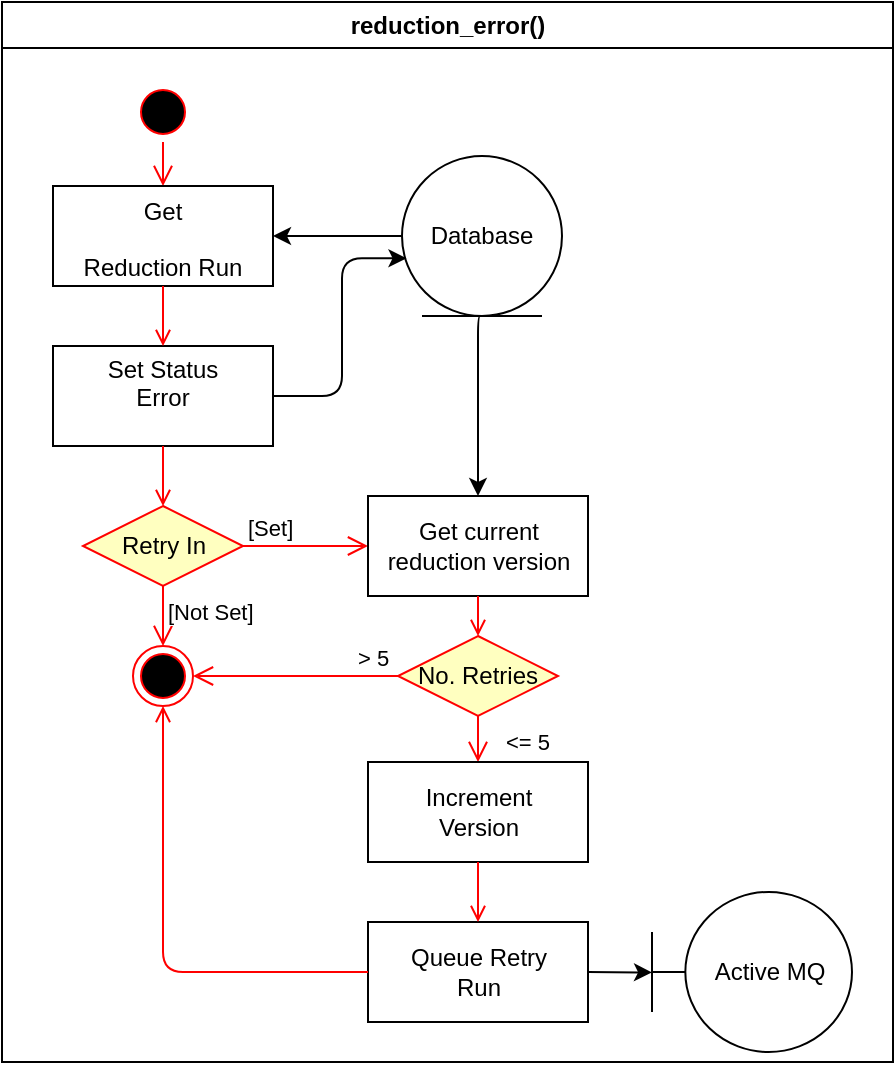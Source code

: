 <mxfile version="13.2.6" type="device"><diagram name="Page-1" id="e7e014a7-5840-1c2e-5031-d8a46d1fe8dd"><mxGraphModel dx="1185" dy="609" grid="1" gridSize="10" guides="1" tooltips="1" connect="1" arrows="1" fold="1" page="1" pageScale="1" pageWidth="1169" pageHeight="826" background="#ffffff" math="0" shadow="0"><root><mxCell id="0"/><mxCell id="1" parent="0"/><mxCell id="2" value="reduction_error()" style="swimlane;whiteSpace=wrap" parent="1" vertex="1"><mxGeometry x="160" y="120" width="445.5" height="530" as="geometry"/></mxCell><mxCell id="5" value="" style="ellipse;shape=startState;fillColor=#000000;strokeColor=#ff0000;" parent="2" vertex="1"><mxGeometry x="65.5" y="40" width="30" height="30" as="geometry"/></mxCell><mxCell id="6" value="" style="edgeStyle=elbowEdgeStyle;elbow=horizontal;verticalAlign=bottom;endArrow=open;endSize=8;strokeColor=#FF0000;endFill=1;rounded=0" parent="2" source="5" target="7" edge="1"><mxGeometry x="65.5" y="40" as="geometry"><mxPoint x="80.5" y="110" as="targetPoint"/></mxGeometry></mxCell><mxCell id="7" value="Get &#xA;&#xA;Reduction Run" style="verticalAlign=bottom;" parent="2" vertex="1"><mxGeometry x="25.5" y="92" width="110" height="50" as="geometry"/></mxCell><mxCell id="8" value="Set Status&#xA;Error&#xA;" style="" parent="2" vertex="1"><mxGeometry x="25.5" y="172" width="110" height="50" as="geometry"/></mxCell><mxCell id="9" value="" style="endArrow=open;strokeColor=#FF0000;endFill=1;rounded=0" parent="2" source="7" target="8" edge="1"><mxGeometry relative="1" as="geometry"/></mxCell><mxCell id="UbIXD0-ihVSOuiJFK1un-41" value="Database" style="ellipse;shape=umlEntity;whiteSpace=wrap;html=1;" vertex="1" parent="2"><mxGeometry x="200" y="77" width="80" height="80" as="geometry"/></mxCell><mxCell id="UbIXD0-ihVSOuiJFK1un-42" value="" style="endArrow=classic;html=1;exitX=0;exitY=0.5;exitDx=0;exitDy=0;entryX=1;entryY=0.5;entryDx=0;entryDy=0;" edge="1" parent="2" source="UbIXD0-ihVSOuiJFK1un-41" target="7"><mxGeometry width="50" height="50" relative="1" as="geometry"><mxPoint x="161" y="192" as="sourcePoint"/><mxPoint x="211" y="142" as="targetPoint"/></mxGeometry></mxCell><mxCell id="UbIXD0-ihVSOuiJFK1un-43" value="" style="endArrow=classic;html=1;exitX=1;exitY=0.5;exitDx=0;exitDy=0;edgeStyle=orthogonalEdgeStyle;entryX=0.028;entryY=0.639;entryDx=0;entryDy=0;entryPerimeter=0;" edge="1" parent="2" source="8" target="UbIXD0-ihVSOuiJFK1un-41"><mxGeometry width="50" height="50" relative="1" as="geometry"><mxPoint x="161" y="242" as="sourcePoint"/><mxPoint x="225" y="145" as="targetPoint"/><Array as="points"><mxPoint x="170" y="197"/><mxPoint x="170" y="128"/></Array></mxGeometry></mxCell><mxCell id="UbIXD0-ihVSOuiJFK1un-44" value="" style="endArrow=open;strokeColor=#FF0000;endFill=1;rounded=0;exitX=0.5;exitY=1;exitDx=0;exitDy=0;entryX=0.5;entryY=0;entryDx=0;entryDy=0;" edge="1" parent="2" source="8" target="UbIXD0-ihVSOuiJFK1un-60"><mxGeometry relative="1" as="geometry"><mxPoint x="90.5" y="152" as="sourcePoint"/><mxPoint x="80.5" y="242" as="targetPoint"/></mxGeometry></mxCell><mxCell id="UbIXD0-ihVSOuiJFK1un-60" value="Retry In" style="rhombus;whiteSpace=wrap;html=1;fillColor=#ffffc0;strokeColor=#ff0000;" vertex="1" parent="2"><mxGeometry x="40.5" y="252" width="80" height="40" as="geometry"/></mxCell><mxCell id="UbIXD0-ihVSOuiJFK1un-61" value="[Set]" style="edgeStyle=orthogonalEdgeStyle;html=1;align=left;verticalAlign=bottom;endArrow=open;endSize=8;strokeColor=#ff0000;entryX=0;entryY=0.5;entryDx=0;entryDy=0;" edge="1" source="UbIXD0-ihVSOuiJFK1un-60" parent="2" target="UbIXD0-ihVSOuiJFK1un-64"><mxGeometry x="-1" relative="1" as="geometry"><mxPoint x="165.5" y="272" as="targetPoint"/></mxGeometry></mxCell><mxCell id="UbIXD0-ihVSOuiJFK1un-62" value="[Not Set]" style="html=1;align=left;verticalAlign=top;endArrow=open;endSize=8;strokeColor=#ff0000;entryX=0.5;entryY=0;entryDx=0;entryDy=0;" edge="1" source="UbIXD0-ihVSOuiJFK1un-60" parent="2" target="UbIXD0-ihVSOuiJFK1un-63"><mxGeometry x="-1" relative="1" as="geometry"><mxPoint x="85.5" y="362" as="targetPoint"/></mxGeometry></mxCell><mxCell id="UbIXD0-ihVSOuiJFK1un-63" value="" style="ellipse;html=1;shape=endState;fillColor=#000000;strokeColor=#ff0000;" vertex="1" parent="2"><mxGeometry x="65.5" y="322" width="30" height="30" as="geometry"/></mxCell><mxCell id="UbIXD0-ihVSOuiJFK1un-64" value="&lt;div&gt;Get current&lt;/div&gt;&lt;div&gt;reduction version&lt;br&gt;&lt;/div&gt;" style="html=1;" vertex="1" parent="2"><mxGeometry x="183" y="247" width="110" height="50" as="geometry"/></mxCell><mxCell id="UbIXD0-ihVSOuiJFK1un-65" value="" style="endArrow=classic;html=1;exitX=0.5;exitY=1;exitDx=0;exitDy=0;entryX=0.5;entryY=0;entryDx=0;entryDy=0;edgeStyle=orthogonalEdgeStyle;" edge="1" parent="2" source="UbIXD0-ihVSOuiJFK1un-41" target="UbIXD0-ihVSOuiJFK1un-64"><mxGeometry width="50" height="50" relative="1" as="geometry"><mxPoint x="115.5" y="212" as="sourcePoint"/><mxPoint x="165.5" y="162" as="targetPoint"/><Array as="points"><mxPoint x="238" y="157"/></Array></mxGeometry></mxCell><mxCell id="UbIXD0-ihVSOuiJFK1un-67" value="No. Retries" style="rhombus;whiteSpace=wrap;html=1;fillColor=#ffffc0;strokeColor=#ff0000;" vertex="1" parent="2"><mxGeometry x="198" y="317" width="80" height="40" as="geometry"/></mxCell><mxCell id="UbIXD0-ihVSOuiJFK1un-68" value="&amp;lt;= 5" style="edgeStyle=orthogonalEdgeStyle;html=1;align=left;verticalAlign=top;endArrow=open;endSize=8;strokeColor=#ff0000;exitX=0.5;exitY=1;exitDx=0;exitDy=0;entryX=0.5;entryY=0;entryDx=0;entryDy=0;" edge="1" source="UbIXD0-ihVSOuiJFK1un-67" parent="2" target="UbIXD0-ihVSOuiJFK1un-71"><mxGeometry x="-1" y="12" relative="1" as="geometry"><mxPoint x="375.5" y="362" as="targetPoint"/><Array as="points"><mxPoint x="238" y="357"/><mxPoint x="238" y="357"/></Array><mxPoint as="offset"/></mxGeometry></mxCell><mxCell id="UbIXD0-ihVSOuiJFK1un-69" value="&amp;gt; 5" style="edgeStyle=orthogonalEdgeStyle;html=1;align=left;verticalAlign=bottom;endArrow=open;endSize=8;strokeColor=#ff0000;exitX=0;exitY=0.5;exitDx=0;exitDy=0;entryX=1;entryY=0.5;entryDx=0;entryDy=0;" edge="1" source="UbIXD0-ihVSOuiJFK1un-67" parent="2" target="UbIXD0-ihVSOuiJFK1un-63"><mxGeometry x="-0.561" relative="1" as="geometry"><mxPoint x="235.5" y="442" as="targetPoint"/><mxPoint as="offset"/></mxGeometry></mxCell><mxCell id="UbIXD0-ihVSOuiJFK1un-70" value="" style="endArrow=open;strokeColor=#FF0000;endFill=1;rounded=0;exitX=0.5;exitY=1;exitDx=0;exitDy=0;entryX=0.5;entryY=0;entryDx=0;entryDy=0;" edge="1" parent="2" source="UbIXD0-ihVSOuiJFK1un-64" target="UbIXD0-ihVSOuiJFK1un-67"><mxGeometry relative="1" as="geometry"><mxPoint x="90.5" y="232" as="sourcePoint"/><mxPoint x="238.5" y="312" as="targetPoint"/></mxGeometry></mxCell><mxCell id="UbIXD0-ihVSOuiJFK1un-71" value="&lt;div&gt;Increment&lt;/div&gt;&lt;div&gt;Version&lt;br&gt;&lt;/div&gt;" style="html=1;" vertex="1" parent="2"><mxGeometry x="183" y="380" width="110" height="50" as="geometry"/></mxCell><mxCell id="UbIXD0-ihVSOuiJFK1un-72" value="&lt;div&gt;Queue Retry&lt;/div&gt;&lt;div&gt;Run&lt;br&gt;&lt;/div&gt;" style="html=1;" vertex="1" parent="2"><mxGeometry x="183" y="460" width="110" height="50" as="geometry"/></mxCell><mxCell id="UbIXD0-ihVSOuiJFK1un-73" value="Active MQ" style="shape=umlBoundary;whiteSpace=wrap;html=1;" vertex="1" parent="2"><mxGeometry x="325" y="445" width="100" height="80" as="geometry"/></mxCell><mxCell id="UbIXD0-ihVSOuiJFK1un-75" value="" style="endArrow=open;strokeColor=#FF0000;endFill=1;rounded=0;exitX=0.5;exitY=1;exitDx=0;exitDy=0;entryX=0.5;entryY=0;entryDx=0;entryDy=0;" edge="1" parent="2" source="UbIXD0-ihVSOuiJFK1un-71" target="UbIXD0-ihVSOuiJFK1un-72"><mxGeometry relative="1" as="geometry"><mxPoint x="248" y="307" as="sourcePoint"/><mxPoint x="248" y="327" as="targetPoint"/></mxGeometry></mxCell><mxCell id="UbIXD0-ihVSOuiJFK1un-101" value="" style="endArrow=classic;html=1;exitX=1;exitY=0.5;exitDx=0;exitDy=0;entryX=0;entryY=0.503;entryDx=0;entryDy=0;entryPerimeter=0;" edge="1" parent="2" source="UbIXD0-ihVSOuiJFK1un-72" target="UbIXD0-ihVSOuiJFK1un-73"><mxGeometry width="50" height="50" relative="1" as="geometry"><mxPoint x="270" y="430" as="sourcePoint"/><mxPoint x="320" y="380" as="targetPoint"/></mxGeometry></mxCell><mxCell id="UbIXD0-ihVSOuiJFK1un-102" value="" style="endArrow=open;strokeColor=#FF0000;endFill=1;rounded=1;exitX=0;exitY=0.5;exitDx=0;exitDy=0;entryX=0.5;entryY=1;entryDx=0;entryDy=0;edgeStyle=orthogonalEdgeStyle;" edge="1" parent="2" source="UbIXD0-ihVSOuiJFK1un-72" target="UbIXD0-ihVSOuiJFK1un-63"><mxGeometry relative="1" as="geometry"><mxPoint x="135.1" y="460" as="sourcePoint"/><mxPoint x="135.1" y="490" as="targetPoint"/></mxGeometry></mxCell></root></mxGraphModel></diagram></mxfile>